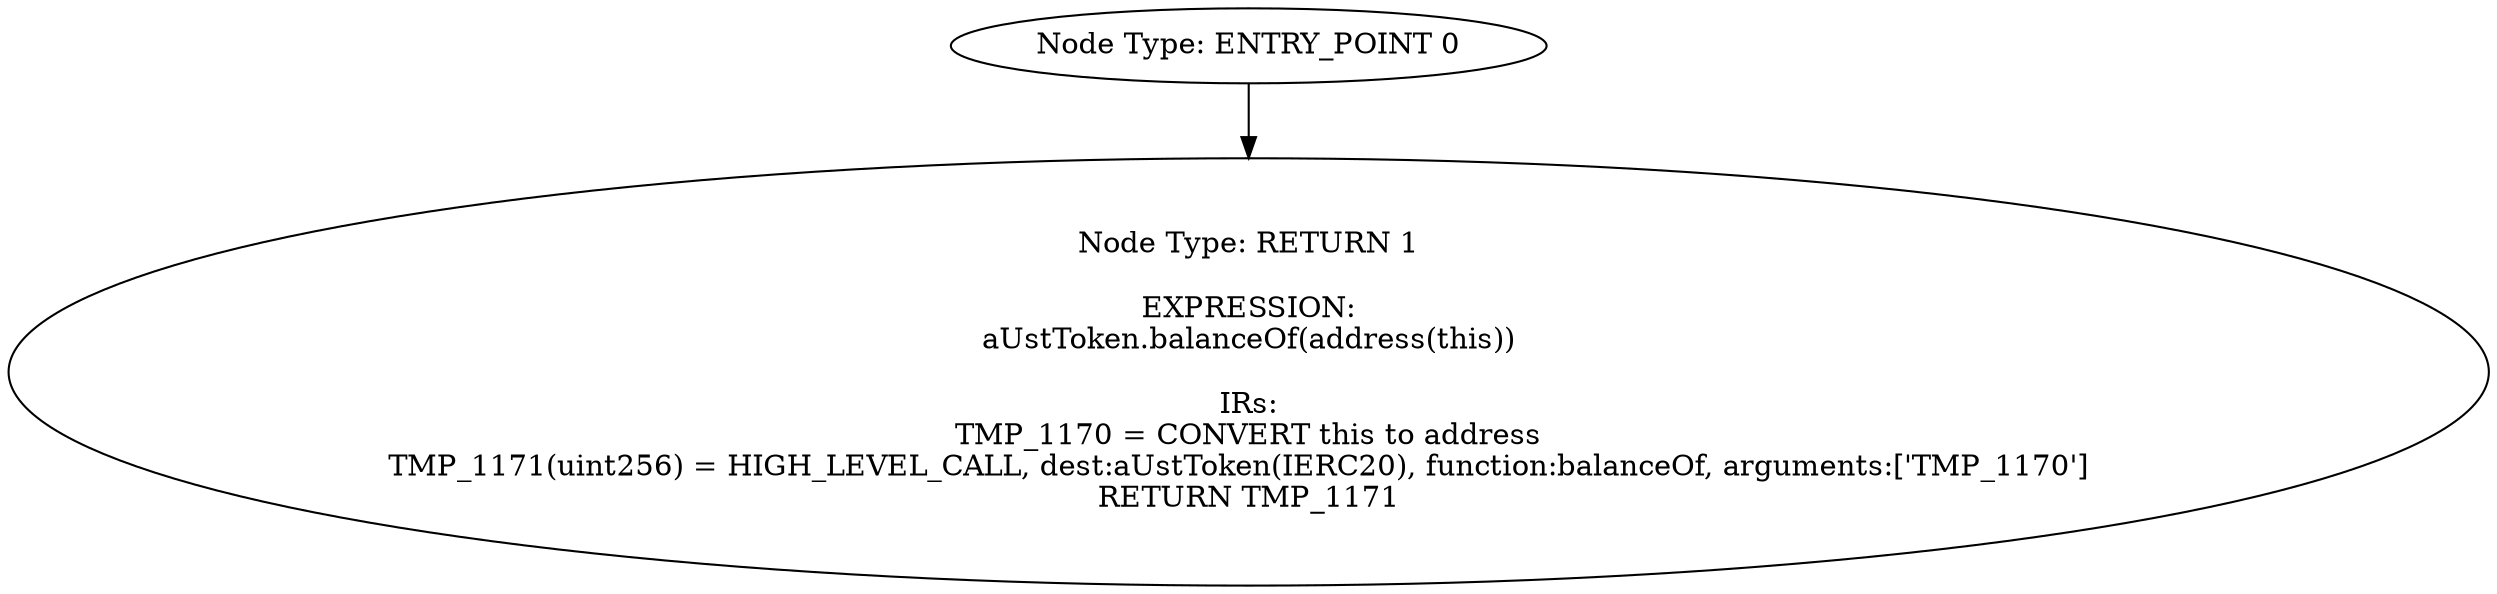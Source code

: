 digraph{
0[label="Node Type: ENTRY_POINT 0
"];
0->1;
1[label="Node Type: RETURN 1

EXPRESSION:
aUstToken.balanceOf(address(this))

IRs:
TMP_1170 = CONVERT this to address
TMP_1171(uint256) = HIGH_LEVEL_CALL, dest:aUstToken(IERC20), function:balanceOf, arguments:['TMP_1170']  
RETURN TMP_1171"];
}
